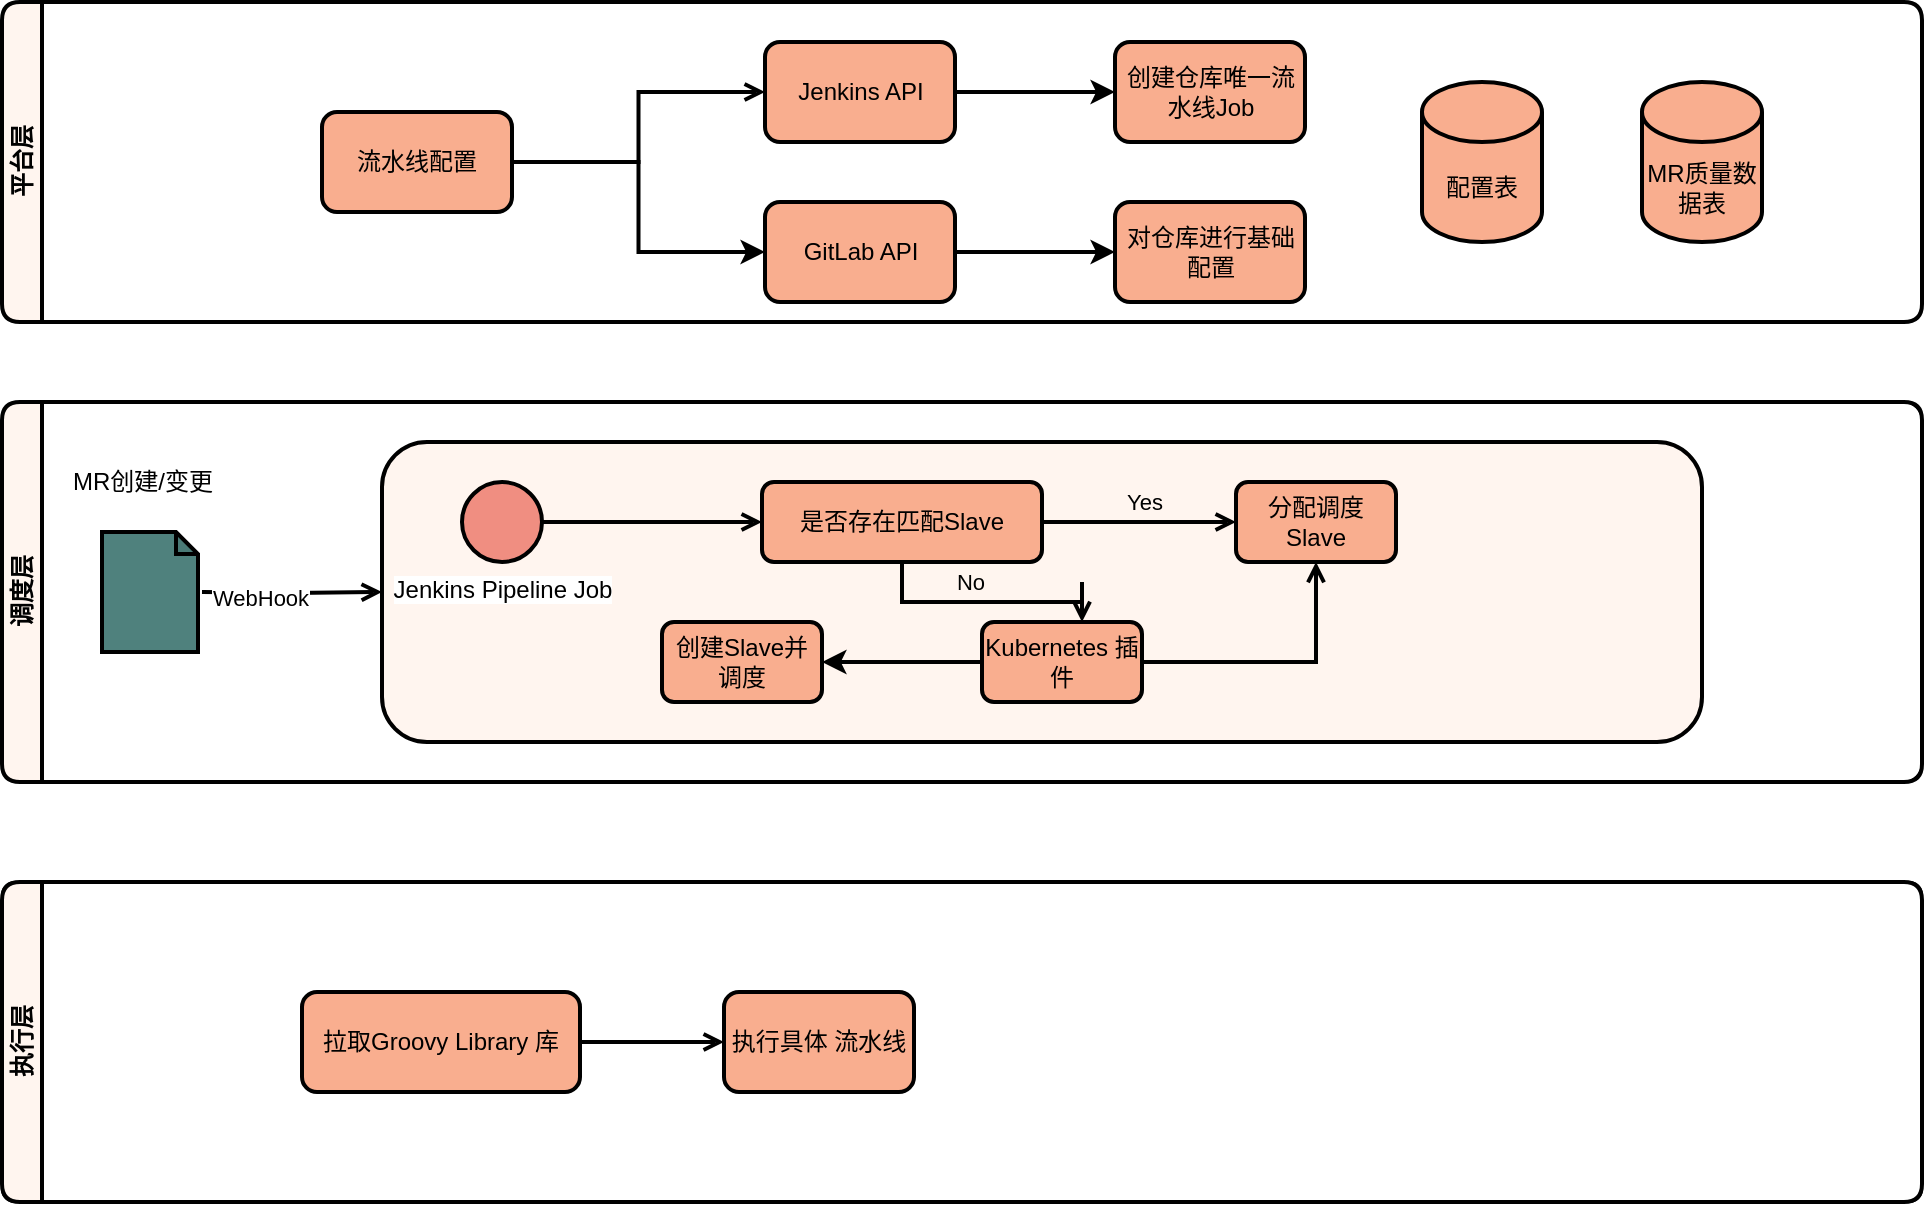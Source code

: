 <mxfile version="14.9.8" type="github">
  <diagram id="FB1ySnF5XsnlFVpifoGI" name="Page-1">
    <mxGraphModel dx="1426" dy="720" grid="1" gridSize="10" guides="1" tooltips="1" connect="1" arrows="1" fold="1" page="1" pageScale="1" pageWidth="850" pageHeight="1100" math="0" shadow="0">
      <root>
        <mxCell id="0" />
        <mxCell id="1" parent="0" />
        <mxCell id="Tj2pB22FIySYVLev_0by-1" value="" style="rounded=1;whiteSpace=wrap;html=1;arcSize=4;fillColor=none;" parent="1" vertex="1">
          <mxGeometry x="430" y="770" width="960" height="160" as="geometry" />
        </mxCell>
        <mxCell id="Tj2pB22FIySYVLev_0by-2" value="" style="rounded=1;whiteSpace=wrap;html=1;arcSize=5;fillColor=none;" parent="1" vertex="1">
          <mxGeometry x="430" y="530" width="960" height="190" as="geometry" />
        </mxCell>
        <mxCell id="Tj2pB22FIySYVLev_0by-4" value="平台层" style="swimlane;html=1;horizontal=0;startSize=20;rounded=1;strokeWidth=2;fillColor=#FFF5EF;" parent="1" vertex="1">
          <mxGeometry x="430" y="330" width="960" height="160" as="geometry" />
        </mxCell>
        <mxCell id="380s1hPce3NLp7Bm5XNi-3" value="配置表" style="shape=cylinder3;whiteSpace=wrap;html=1;boundedLbl=1;backgroundOutline=1;size=15;strokeWidth=2;fillColor=#F9AE8F;" vertex="1" parent="Tj2pB22FIySYVLev_0by-4">
          <mxGeometry x="710" y="40" width="60" height="80" as="geometry" />
        </mxCell>
        <mxCell id="380s1hPce3NLp7Bm5XNi-15" value="" style="edgeStyle=orthogonalEdgeStyle;rounded=0;orthogonalLoop=1;jettySize=auto;html=1;strokeWidth=2;" edge="1" parent="Tj2pB22FIySYVLev_0by-4" source="Tj2pB22FIySYVLev_0by-23" target="380s1hPce3NLp7Bm5XNi-14">
          <mxGeometry relative="1" as="geometry" />
        </mxCell>
        <mxCell id="Tj2pB22FIySYVLev_0by-23" value="Jenkins API" style="shape=ext;rounded=1;html=1;whiteSpace=wrap;fontFamily=Helvetica;fontSize=12;fontColor=#000000;align=center;strokeColor=#000000;strokeWidth=2;fillColor=#F9AE8F;" parent="Tj2pB22FIySYVLev_0by-4" vertex="1">
          <mxGeometry x="381.5" y="20" width="95" height="50" as="geometry" />
        </mxCell>
        <mxCell id="380s1hPce3NLp7Bm5XNi-17" value="" style="edgeStyle=orthogonalEdgeStyle;rounded=0;orthogonalLoop=1;jettySize=auto;html=1;strokeWidth=2;" edge="1" parent="Tj2pB22FIySYVLev_0by-4" source="Tj2pB22FIySYVLev_0by-25" target="380s1hPce3NLp7Bm5XNi-16">
          <mxGeometry relative="1" as="geometry" />
        </mxCell>
        <mxCell id="Tj2pB22FIySYVLev_0by-25" value="GitLab API" style="shape=ext;rounded=1;html=1;whiteSpace=wrap;fontFamily=Helvetica;fontSize=12;fontColor=#000000;align=center;strokeColor=#000000;strokeWidth=2;fillColor=#F9AE8F;" parent="Tj2pB22FIySYVLev_0by-4" vertex="1">
          <mxGeometry x="381.5" y="100" width="95" height="50" as="geometry" />
        </mxCell>
        <mxCell id="Tj2pB22FIySYVLev_0by-19" value="流水线配置" style="shape=ext;rounded=1;html=1;whiteSpace=wrap;fontFamily=Helvetica;fontSize=12;fontColor=#000000;align=center;strokeColor=#000000;strokeWidth=2;fillColor=#F9AE8F;" parent="Tj2pB22FIySYVLev_0by-4" vertex="1">
          <mxGeometry x="160" y="55" width="95" height="50" as="geometry" />
        </mxCell>
        <mxCell id="Tj2pB22FIySYVLev_0by-18" value="" style="edgeStyle=orthogonalEdgeStyle;rounded=0;orthogonalLoop=1;jettySize=auto;html=1;strokeWidth=2;endArrow=open;endFill=0;" parent="Tj2pB22FIySYVLev_0by-4" source="Tj2pB22FIySYVLev_0by-19" target="Tj2pB22FIySYVLev_0by-23" edge="1">
          <mxGeometry relative="1" as="geometry" />
        </mxCell>
        <mxCell id="380s1hPce3NLp7Bm5XNi-4" value="" style="edgeStyle=orthogonalEdgeStyle;rounded=0;orthogonalLoop=1;jettySize=auto;html=1;strokeWidth=2;" edge="1" parent="Tj2pB22FIySYVLev_0by-4" source="Tj2pB22FIySYVLev_0by-19" target="Tj2pB22FIySYVLev_0by-25">
          <mxGeometry relative="1" as="geometry" />
        </mxCell>
        <mxCell id="380s1hPce3NLp7Bm5XNi-5" value="MR质量数据表" style="shape=cylinder3;whiteSpace=wrap;html=1;boundedLbl=1;backgroundOutline=1;size=15;strokeWidth=2;fillColor=#F9AE8F;" vertex="1" parent="Tj2pB22FIySYVLev_0by-4">
          <mxGeometry x="820" y="40" width="60" height="80" as="geometry" />
        </mxCell>
        <mxCell id="380s1hPce3NLp7Bm5XNi-14" value="创建仓库唯一流水线Job" style="shape=ext;rounded=1;html=1;whiteSpace=wrap;fontFamily=Helvetica;fontSize=12;fontColor=#000000;align=center;strokeColor=#000000;strokeWidth=2;fillColor=#F9AE8F;" vertex="1" parent="Tj2pB22FIySYVLev_0by-4">
          <mxGeometry x="556.5" y="20" width="95" height="50" as="geometry" />
        </mxCell>
        <mxCell id="380s1hPce3NLp7Bm5XNi-16" value="对仓库进行基础配置" style="shape=ext;rounded=1;html=1;whiteSpace=wrap;fontFamily=Helvetica;fontSize=12;fontColor=#000000;align=center;strokeColor=#000000;strokeWidth=2;fillColor=#F9AE8F;" vertex="1" parent="Tj2pB22FIySYVLev_0by-4">
          <mxGeometry x="556.5" y="100" width="95" height="50" as="geometry" />
        </mxCell>
        <mxCell id="Tj2pB22FIySYVLev_0by-7" value="调度层" style="swimlane;html=1;horizontal=0;startSize=20;rounded=1;strokeWidth=2;fillColor=#FFF5EF;" parent="1" vertex="1">
          <mxGeometry x="430" y="530" width="960" height="190" as="geometry" />
        </mxCell>
        <mxCell id="Tj2pB22FIySYVLev_0by-8" style="edgeStyle=orthogonalEdgeStyle;rounded=0;orthogonalLoop=1;jettySize=auto;html=1;exitX=1;exitY=0.5;exitDx=0;exitDy=0;entryX=0;entryY=0.5;entryDx=0;entryDy=0;strokeWidth=2;endArrow=open;endFill=0;" parent="Tj2pB22FIySYVLev_0by-7" target="Tj2pB22FIySYVLev_0by-11" edge="1">
          <mxGeometry relative="1" as="geometry">
            <mxPoint x="100" y="95" as="sourcePoint" />
          </mxGeometry>
        </mxCell>
        <mxCell id="380s1hPce3NLp7Bm5XNi-8" value="WebHook" style="edgeLabel;html=1;align=center;verticalAlign=middle;resizable=0;points=[];" vertex="1" connectable="0" parent="Tj2pB22FIySYVLev_0by-8">
          <mxGeometry y="2" relative="1" as="geometry">
            <mxPoint x="-15" y="2" as="offset" />
          </mxGeometry>
        </mxCell>
        <mxCell id="Tj2pB22FIySYVLev_0by-11" value="" style="shape=ext;rounded=1;html=1;whiteSpace=wrap;strokeWidth=2;fillColor=#FFF5EF;" parent="Tj2pB22FIySYVLev_0by-7" vertex="1">
          <mxGeometry x="190" y="20" width="660" height="150" as="geometry" />
        </mxCell>
        <mxCell id="Tj2pB22FIySYVLev_0by-13" value="Jenkins Pipeline Job" style="shape=mxgraph.bpmn.shape;html=1;verticalLabelPosition=bottom;labelBackgroundColor=#ffffff;verticalAlign=top;align=center;perimeter=ellipsePerimeter;outlineConnect=0;outline=standard;symbol=general;rounded=1;strokeWidth=2;fillColor=#F08E81;" parent="Tj2pB22FIySYVLev_0by-7" vertex="1">
          <mxGeometry x="230" y="40" width="40" height="40" as="geometry" />
        </mxCell>
        <mxCell id="Tj2pB22FIySYVLev_0by-30" value="" style="edgeStyle=orthogonalEdgeStyle;rounded=0;orthogonalLoop=1;jettySize=auto;html=1;strokeWidth=2;endArrow=open;endFill=0;" parent="Tj2pB22FIySYVLev_0by-7" source="Tj2pB22FIySYVLev_0by-13" target="Tj2pB22FIySYVLev_0by-37" edge="1">
          <mxGeometry relative="1" as="geometry">
            <mxPoint x="309" y="60" as="targetPoint" />
          </mxGeometry>
        </mxCell>
        <mxCell id="Tj2pB22FIySYVLev_0by-37" value="是否存在匹配Slave" style="shape=ext;rounded=1;html=1;whiteSpace=wrap;fontFamily=Helvetica;fontSize=12;fontColor=#000000;align=center;strokeColor=#000000;strokeWidth=2;fillColor=#F9AE8F;" parent="Tj2pB22FIySYVLev_0by-7" vertex="1">
          <mxGeometry x="380" y="40" width="140" height="40" as="geometry" />
        </mxCell>
        <mxCell id="Tj2pB22FIySYVLev_0by-36" value="No" style="edgeStyle=orthogonalEdgeStyle;rounded=0;orthogonalLoop=1;jettySize=auto;html=1;exitX=0.5;exitY=1;exitDx=0;exitDy=0;entryX=0.5;entryY=0;entryDx=0;entryDy=0;strokeWidth=2;endArrow=open;endFill=0;labelBackgroundColor=none;" parent="Tj2pB22FIySYVLev_0by-7" source="Tj2pB22FIySYVLev_0by-37" edge="1">
          <mxGeometry x="-0.231" y="10" relative="1" as="geometry">
            <mxPoint as="offset" />
            <mxPoint x="540" y="110" as="targetPoint" />
          </mxGeometry>
        </mxCell>
        <mxCell id="380s1hPce3NLp7Bm5XNi-13" value="" style="edgeStyle=orthogonalEdgeStyle;rounded=0;orthogonalLoop=1;jettySize=auto;html=1;strokeWidth=2;" edge="1" parent="Tj2pB22FIySYVLev_0by-7" source="380s1hPce3NLp7Bm5XNi-11" target="380s1hPce3NLp7Bm5XNi-12">
          <mxGeometry relative="1" as="geometry" />
        </mxCell>
        <mxCell id="380s1hPce3NLp7Bm5XNi-11" value="Kubernetes 插件" style="shape=ext;rounded=1;html=1;whiteSpace=wrap;fontFamily=Helvetica;fontSize=12;fontColor=#000000;align=center;strokeColor=#000000;strokeWidth=2;fillColor=#F9AE8F;" vertex="1" parent="Tj2pB22FIySYVLev_0by-7">
          <mxGeometry x="490" y="110" width="80" height="40" as="geometry" />
        </mxCell>
        <mxCell id="380s1hPce3NLp7Bm5XNi-12" value="创建Slave并调度" style="shape=ext;rounded=1;html=1;whiteSpace=wrap;fontFamily=Helvetica;fontSize=12;fontColor=#000000;align=center;strokeColor=#000000;strokeWidth=2;fillColor=#F9AE8F;" vertex="1" parent="Tj2pB22FIySYVLev_0by-7">
          <mxGeometry x="330" y="110" width="80" height="40" as="geometry" />
        </mxCell>
        <mxCell id="Tj2pB22FIySYVLev_0by-16" value="执行层" style="swimlane;html=1;horizontal=0;startSize=20;rounded=1;strokeWidth=2;fillColor=#FFF5EF;" parent="1" vertex="1">
          <mxGeometry x="430" y="770" width="960" height="160" as="geometry" />
        </mxCell>
        <mxCell id="Tj2pB22FIySYVLev_0by-34" value="" style="edgeStyle=orthogonalEdgeStyle;rounded=0;orthogonalLoop=1;jettySize=auto;html=1;strokeWidth=2;endArrow=open;endFill=0;labelBackgroundColor=none;" parent="1" source="Tj2pB22FIySYVLev_0by-37" target="Tj2pB22FIySYVLev_0by-39" edge="1">
          <mxGeometry relative="1" as="geometry" />
        </mxCell>
        <mxCell id="Tj2pB22FIySYVLev_0by-35" value="Yes" style="edgeLabel;html=1;align=center;verticalAlign=middle;resizable=0;points=[];labelBackgroundColor=none;" parent="Tj2pB22FIySYVLev_0by-34" vertex="1" connectable="0">
          <mxGeometry x="0.024" relative="1" as="geometry">
            <mxPoint x="1" y="-10.06" as="offset" />
          </mxGeometry>
        </mxCell>
        <mxCell id="Tj2pB22FIySYVLev_0by-39" value="分配调度Slave" style="shape=ext;rounded=1;html=1;whiteSpace=wrap;fontFamily=Helvetica;fontSize=12;fontColor=#000000;align=center;strokeColor=#000000;strokeWidth=2;fillColor=#F9AE8F;" parent="1" vertex="1">
          <mxGeometry x="1047" y="570" width="80" height="40" as="geometry" />
        </mxCell>
        <mxCell id="Tj2pB22FIySYVLev_0by-40" style="edgeStyle=orthogonalEdgeStyle;rounded=0;orthogonalLoop=1;jettySize=auto;html=1;entryX=0.5;entryY=1;entryDx=0;entryDy=0;strokeWidth=2;endArrow=open;endFill=0;exitX=1;exitY=0.5;exitDx=0;exitDy=0;" parent="1" source="380s1hPce3NLp7Bm5XNi-11" target="Tj2pB22FIySYVLev_0by-39" edge="1">
          <mxGeometry relative="1" as="geometry">
            <mxPoint x="1010" y="660" as="sourcePoint" />
          </mxGeometry>
        </mxCell>
        <mxCell id="Tj2pB22FIySYVLev_0by-45" value="" style="edgeStyle=orthogonalEdgeStyle;rounded=0;orthogonalLoop=1;jettySize=auto;html=1;strokeWidth=2;endArrow=open;endFill=0;" parent="1" source="Tj2pB22FIySYVLev_0by-46" target="Tj2pB22FIySYVLev_0by-51" edge="1">
          <mxGeometry relative="1" as="geometry" />
        </mxCell>
        <mxCell id="Tj2pB22FIySYVLev_0by-46" value="拉取Groovy Library 库" style="shape=ext;rounded=1;html=1;whiteSpace=wrap;fontFamily=Helvetica;fontSize=12;fontColor=#000000;align=center;strokeColor=#000000;strokeWidth=2;fillColor=#F9AE8F;" parent="1" vertex="1">
          <mxGeometry x="580" y="825" width="139" height="50" as="geometry" />
        </mxCell>
        <mxCell id="Tj2pB22FIySYVLev_0by-51" value="执行具体 流水线" style="shape=ext;rounded=1;html=1;whiteSpace=wrap;fontFamily=Helvetica;fontSize=12;fontColor=#000000;align=center;strokeColor=#000000;strokeWidth=2;fillColor=#F9AE8F;" parent="1" vertex="1">
          <mxGeometry x="791" y="825" width="95" height="50" as="geometry" />
        </mxCell>
        <mxCell id="Tj2pB22FIySYVLev_0by-54" value="" style="shape=note;whiteSpace=wrap;html=1;backgroundOutline=1;darkOpacity=0.05;size=11;labelPosition=left;verticalLabelPosition=middle;align=right;verticalAlign=middle;spacingRight=10;strokeWidth=2;fillColor=#4F817D;" parent="1" vertex="1">
          <mxGeometry x="480" y="595" width="48" height="60" as="geometry" />
        </mxCell>
        <mxCell id="380s1hPce3NLp7Bm5XNi-7" value="MR创建/变更" style="text;html=1;resizable=0;autosize=1;align=center;verticalAlign=middle;points=[];fillColor=none;strokeColor=none;rounded=0;" vertex="1" parent="1">
          <mxGeometry x="455" y="560" width="90" height="20" as="geometry" />
        </mxCell>
      </root>
    </mxGraphModel>
  </diagram>
</mxfile>
